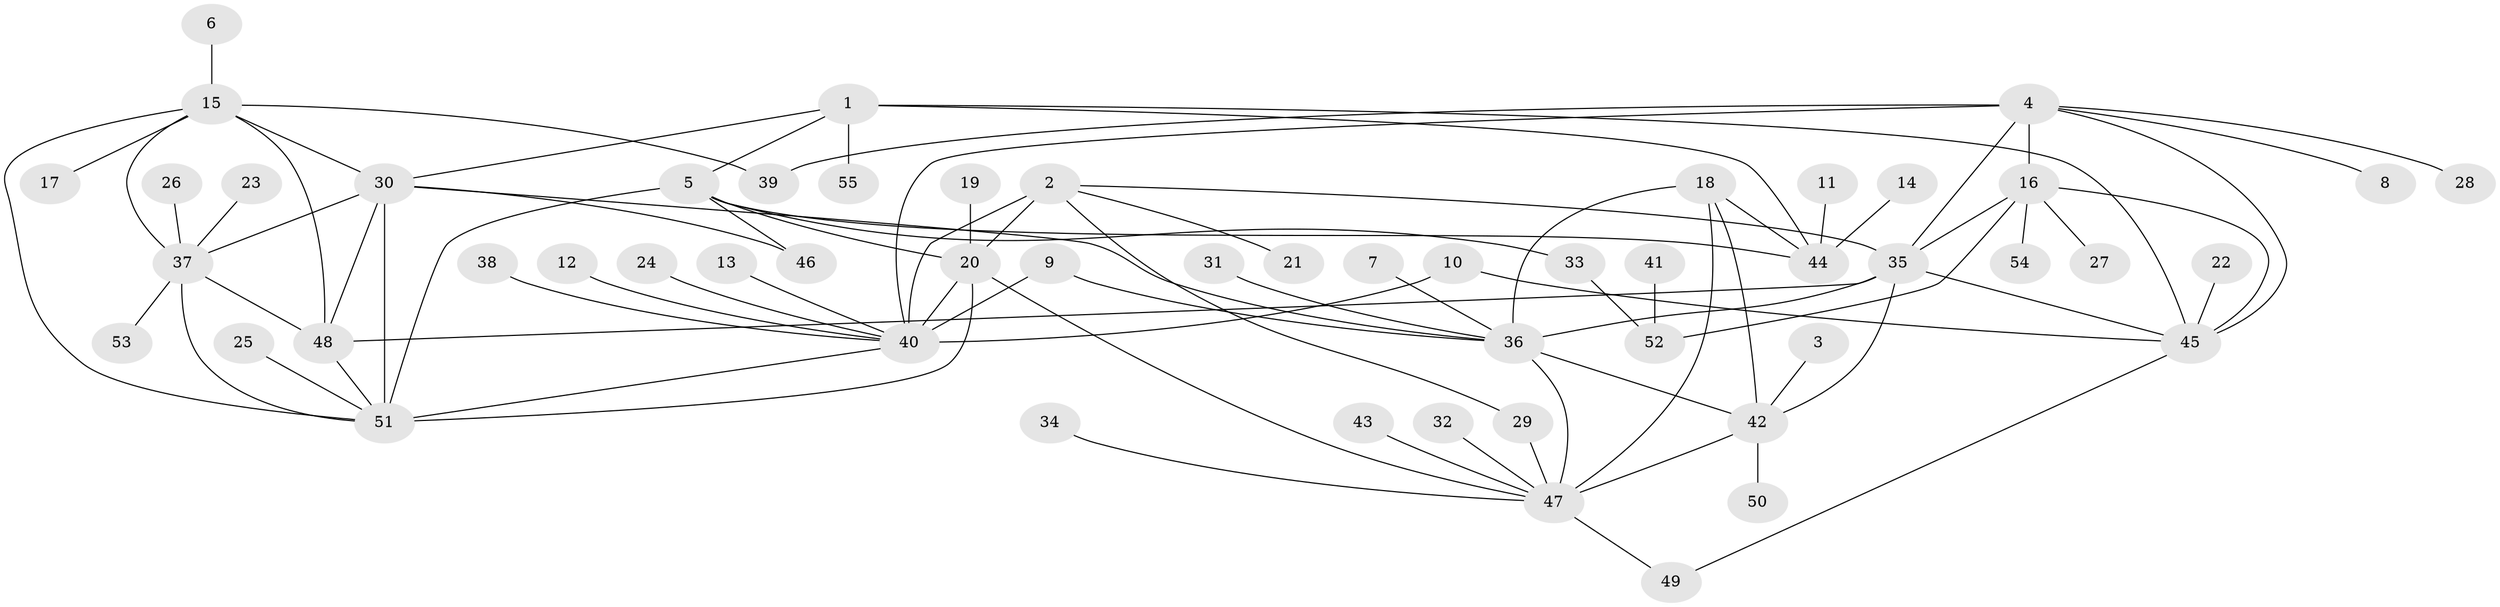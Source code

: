 // original degree distribution, {10: 0.02830188679245283, 6: 0.02830188679245283, 9: 0.0660377358490566, 8: 0.02830188679245283, 5: 0.05660377358490566, 7: 0.018867924528301886, 12: 0.009433962264150943, 11: 0.009433962264150943, 1: 0.5660377358490566, 3: 0.03773584905660377, 2: 0.1509433962264151}
// Generated by graph-tools (version 1.1) at 2025/02/03/09/25 03:02:46]
// undirected, 55 vertices, 85 edges
graph export_dot {
graph [start="1"]
  node [color=gray90,style=filled];
  1;
  2;
  3;
  4;
  5;
  6;
  7;
  8;
  9;
  10;
  11;
  12;
  13;
  14;
  15;
  16;
  17;
  18;
  19;
  20;
  21;
  22;
  23;
  24;
  25;
  26;
  27;
  28;
  29;
  30;
  31;
  32;
  33;
  34;
  35;
  36;
  37;
  38;
  39;
  40;
  41;
  42;
  43;
  44;
  45;
  46;
  47;
  48;
  49;
  50;
  51;
  52;
  53;
  54;
  55;
  1 -- 5 [weight=3.0];
  1 -- 30 [weight=1.0];
  1 -- 44 [weight=3.0];
  1 -- 45 [weight=1.0];
  1 -- 55 [weight=1.0];
  2 -- 20 [weight=2.0];
  2 -- 21 [weight=1.0];
  2 -- 29 [weight=1.0];
  2 -- 35 [weight=1.0];
  2 -- 40 [weight=4.0];
  3 -- 42 [weight=1.0];
  4 -- 8 [weight=1.0];
  4 -- 16 [weight=2.0];
  4 -- 28 [weight=1.0];
  4 -- 35 [weight=2.0];
  4 -- 39 [weight=1.0];
  4 -- 40 [weight=1.0];
  4 -- 45 [weight=2.0];
  5 -- 20 [weight=1.0];
  5 -- 33 [weight=1.0];
  5 -- 44 [weight=1.0];
  5 -- 46 [weight=1.0];
  5 -- 51 [weight=1.0];
  6 -- 15 [weight=1.0];
  7 -- 36 [weight=1.0];
  9 -- 36 [weight=1.0];
  9 -- 40 [weight=1.0];
  10 -- 40 [weight=1.0];
  10 -- 45 [weight=1.0];
  11 -- 44 [weight=1.0];
  12 -- 40 [weight=1.0];
  13 -- 40 [weight=1.0];
  14 -- 44 [weight=1.0];
  15 -- 17 [weight=1.0];
  15 -- 30 [weight=1.0];
  15 -- 37 [weight=1.0];
  15 -- 39 [weight=1.0];
  15 -- 48 [weight=1.0];
  15 -- 51 [weight=1.0];
  16 -- 27 [weight=1.0];
  16 -- 35 [weight=1.0];
  16 -- 45 [weight=1.0];
  16 -- 52 [weight=1.0];
  16 -- 54 [weight=1.0];
  18 -- 36 [weight=1.0];
  18 -- 42 [weight=2.0];
  18 -- 44 [weight=1.0];
  18 -- 47 [weight=1.0];
  19 -- 20 [weight=1.0];
  20 -- 40 [weight=2.0];
  20 -- 47 [weight=1.0];
  20 -- 51 [weight=2.0];
  22 -- 45 [weight=1.0];
  23 -- 37 [weight=1.0];
  24 -- 40 [weight=1.0];
  25 -- 51 [weight=1.0];
  26 -- 37 [weight=1.0];
  29 -- 47 [weight=1.0];
  30 -- 36 [weight=1.0];
  30 -- 37 [weight=1.0];
  30 -- 46 [weight=1.0];
  30 -- 48 [weight=1.0];
  30 -- 51 [weight=1.0];
  31 -- 36 [weight=1.0];
  32 -- 47 [weight=1.0];
  33 -- 52 [weight=1.0];
  34 -- 47 [weight=1.0];
  35 -- 36 [weight=1.0];
  35 -- 42 [weight=1.0];
  35 -- 45 [weight=1.0];
  35 -- 48 [weight=1.0];
  36 -- 42 [weight=2.0];
  36 -- 47 [weight=1.0];
  37 -- 48 [weight=1.0];
  37 -- 51 [weight=1.0];
  37 -- 53 [weight=1.0];
  38 -- 40 [weight=1.0];
  40 -- 51 [weight=1.0];
  41 -- 52 [weight=1.0];
  42 -- 47 [weight=2.0];
  42 -- 50 [weight=1.0];
  43 -- 47 [weight=1.0];
  45 -- 49 [weight=1.0];
  47 -- 49 [weight=1.0];
  48 -- 51 [weight=1.0];
}
